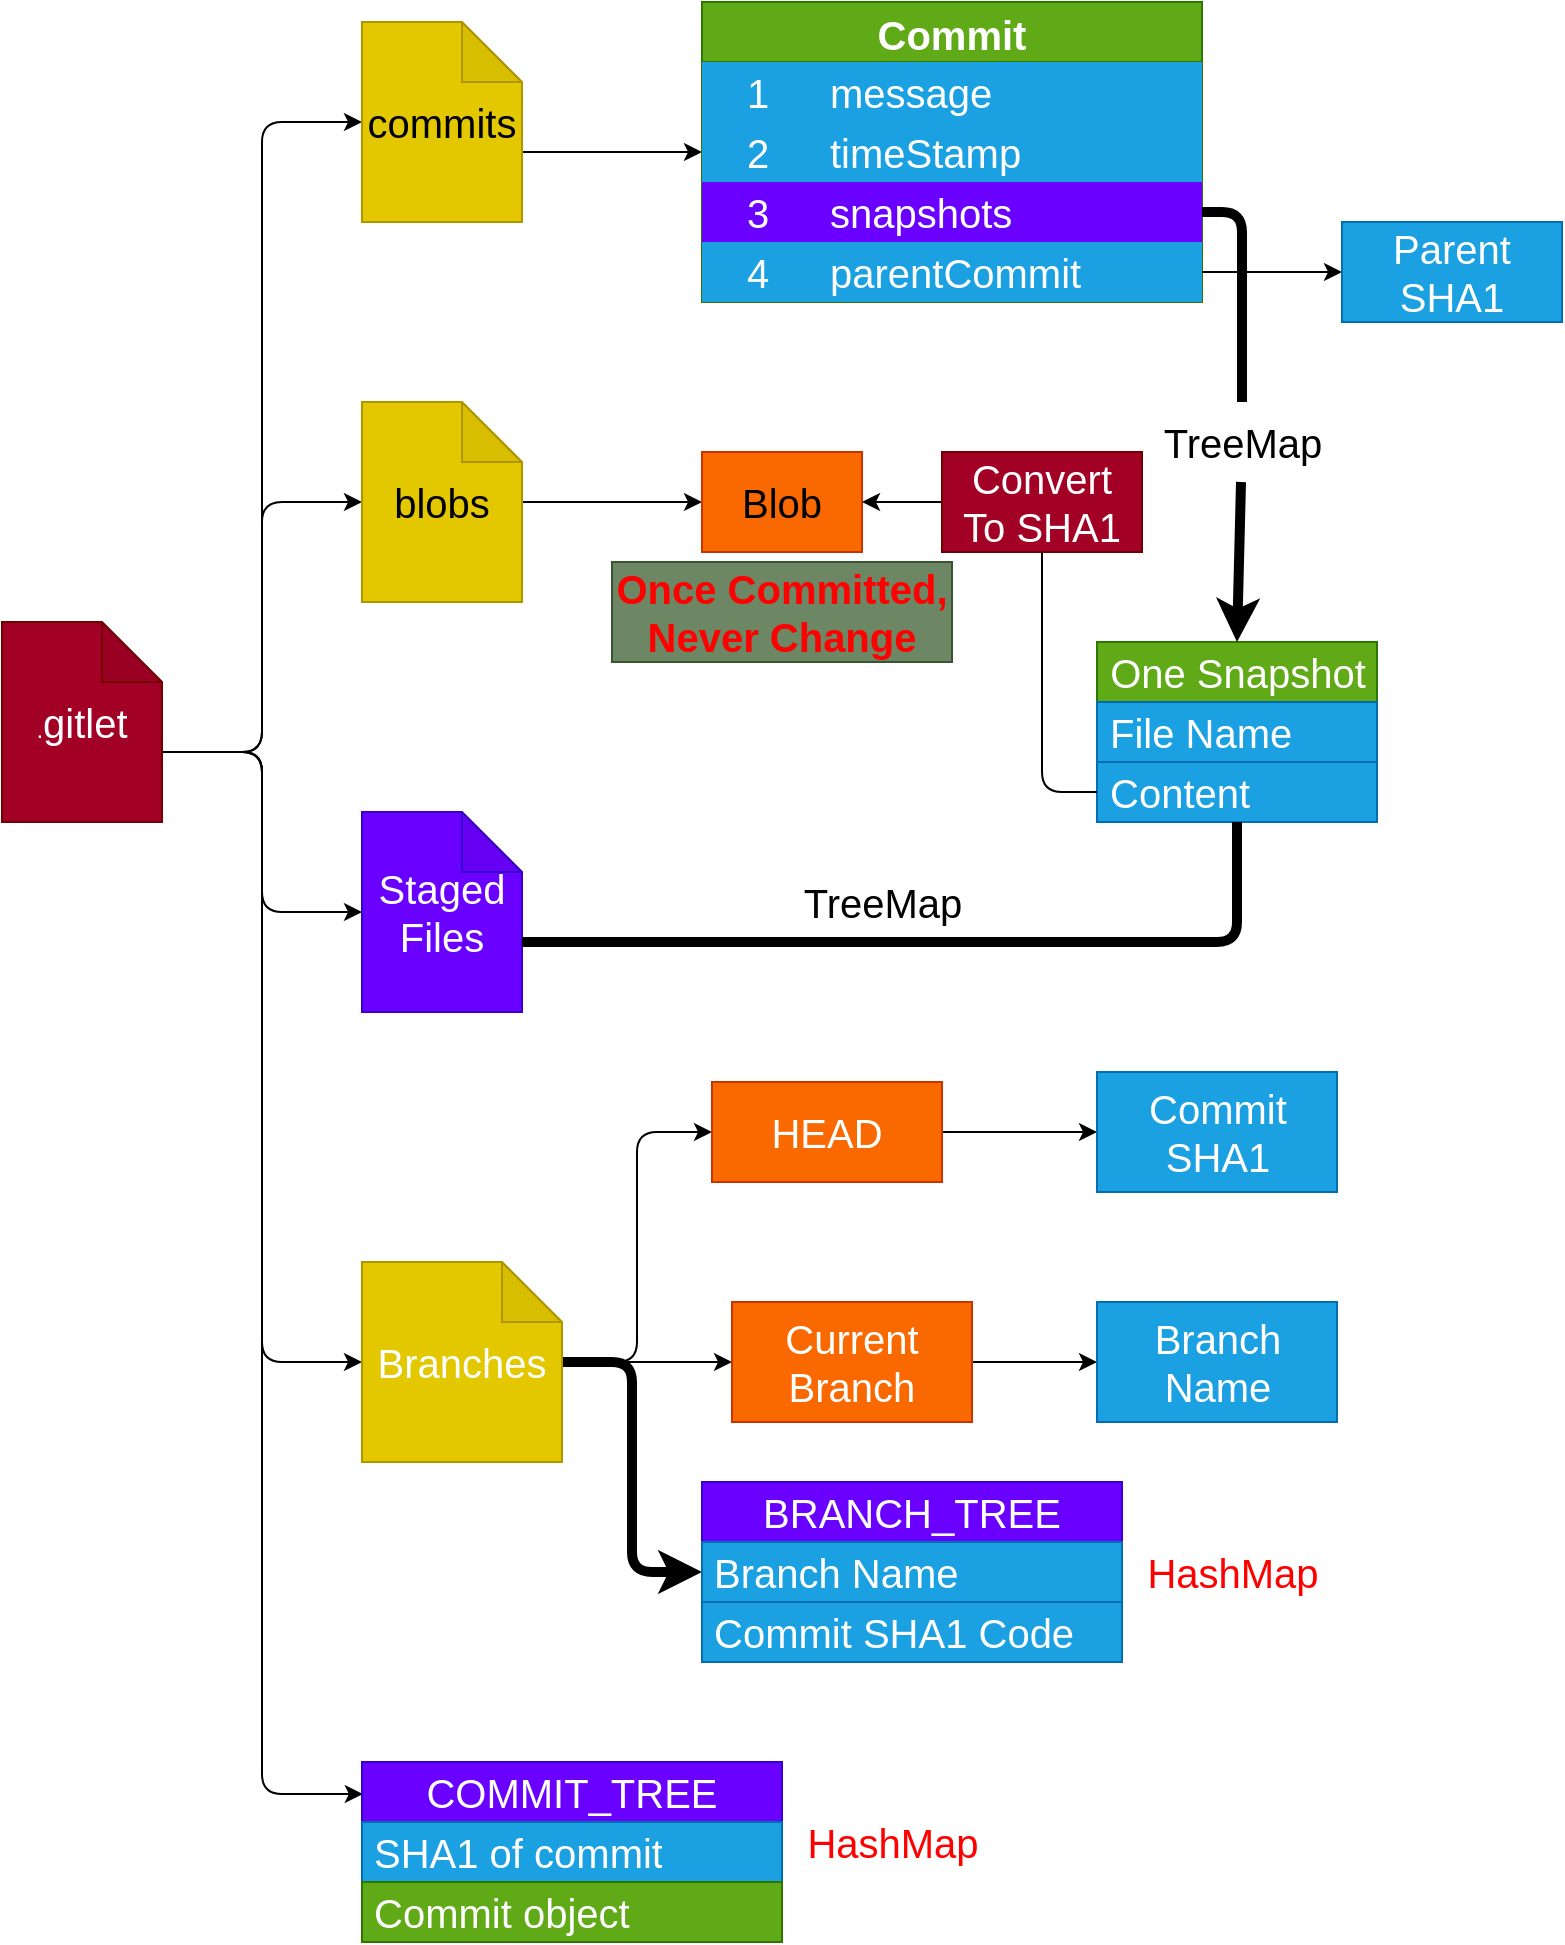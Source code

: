 <mxfile>
    <diagram id="1gqhEolKtNUnf-HgnBN6" name="Page-1">
        <mxGraphModel dx="780" dy="1671" grid="1" gridSize="1" guides="1" tooltips="1" connect="1" arrows="1" fold="1" page="1" pageScale="1" pageWidth="850" pageHeight="1100" background="#FFFFFF" math="0" shadow="0">
            <root>
                <mxCell id="0"/>
                <mxCell id="1" parent="0"/>
                <mxCell id="4" style="edgeStyle=elbowEdgeStyle;html=1;entryX=0;entryY=0.5;entryDx=0;entryDy=0;entryPerimeter=0;fontSize=20;exitX=0;exitY=0;exitDx=80;exitDy=65;exitPerimeter=0;" parent="1" source="2" target="3" edge="1">
                    <mxGeometry relative="1" as="geometry"/>
                </mxCell>
                <mxCell id="6" value="" style="edgeStyle=elbowEdgeStyle;html=1;fontSize=20;exitX=0;exitY=0;exitDx=80;exitDy=65;exitPerimeter=0;entryX=0;entryY=0.5;entryDx=0;entryDy=0;entryPerimeter=0;" parent="1" source="2" target="5" edge="1">
                    <mxGeometry relative="1" as="geometry"/>
                </mxCell>
                <mxCell id="91" style="edgeStyle=elbowEdgeStyle;html=1;exitX=0;exitY=0;exitDx=80;exitDy=65;exitPerimeter=0;fontSize=20;entryX=0;entryY=0.5;entryDx=0;entryDy=0;entryPerimeter=0;" parent="1" source="2" target="92" edge="1">
                    <mxGeometry relative="1" as="geometry">
                        <mxPoint x="200" y="600" as="targetPoint"/>
                    </mxGeometry>
                </mxCell>
                <mxCell id="93" style="edgeStyle=elbowEdgeStyle;html=1;exitX=0;exitY=0;exitDx=80;exitDy=65;exitPerimeter=0;fontSize=20;entryX=0;entryY=0.5;entryDx=0;entryDy=0;entryPerimeter=0;" parent="1" source="2" target="94" edge="1">
                    <mxGeometry relative="1" as="geometry">
                        <mxPoint x="180" y="492" as="targetPoint"/>
                    </mxGeometry>
                </mxCell>
                <mxCell id="2" value=".&lt;font style=&quot;font-size: 20px;&quot;&gt;gitlet&lt;/font&gt;" style="shape=note;whiteSpace=wrap;html=1;backgroundOutline=1;darkOpacity=0.05;fillColor=#a20025;fontColor=#ffffff;strokeColor=#6F0000;" parent="1" vertex="1">
                    <mxGeometry width="80" height="100" as="geometry"/>
                </mxCell>
                <mxCell id="87" style="html=1;exitX=0;exitY=0;exitDx=80;exitDy=65;exitPerimeter=0;entryX=0;entryY=0.5;entryDx=0;entryDy=0;fontSize=20;" parent="1" source="3" target="18" edge="1">
                    <mxGeometry relative="1" as="geometry"/>
                </mxCell>
                <mxCell id="3" value="commits" style="shape=note;whiteSpace=wrap;html=1;backgroundOutline=1;darkOpacity=0.05;fontSize=20;fillColor=#e3c800;fontColor=#000000;strokeColor=#B09500;" parent="1" vertex="1">
                    <mxGeometry x="180" y="-300" width="80" height="100" as="geometry"/>
                </mxCell>
                <mxCell id="85" value="" style="edgeStyle=none;html=1;fontSize=20;" parent="1" source="5" target="84" edge="1">
                    <mxGeometry relative="1" as="geometry"/>
                </mxCell>
                <mxCell id="5" value="&lt;font style=&quot;font-size: 20px;&quot;&gt;blobs&lt;/font&gt;" style="shape=note;whiteSpace=wrap;html=1;backgroundOutline=1;darkOpacity=0.05;fillColor=#e3c800;fontColor=#000000;strokeColor=#B09500;" parent="1" vertex="1">
                    <mxGeometry x="180" y="-110" width="80" height="100" as="geometry"/>
                </mxCell>
                <mxCell id="14" value="Commit" style="shape=table;startSize=30;container=1;collapsible=0;childLayout=tableLayout;fixedRows=1;rowLines=0;fontStyle=1;fontSize=20;fillColor=#60a917;fontColor=#ffffff;strokeColor=#2D7600;" parent="1" vertex="1">
                    <mxGeometry x="350" y="-310" width="250" height="150" as="geometry"/>
                </mxCell>
                <mxCell id="15" value="" style="shape=tableRow;horizontal=0;startSize=0;swimlaneHead=0;swimlaneBody=0;top=0;left=0;bottom=0;right=0;collapsible=0;dropTarget=0;fillColor=none;points=[[0,0.5],[1,0.5]];portConstraint=eastwest;fontSize=20;" parent="14" vertex="1">
                    <mxGeometry y="30" width="250" height="30" as="geometry"/>
                </mxCell>
                <mxCell id="16" value="1" style="shape=partialRectangle;html=1;whiteSpace=wrap;connectable=0;fillColor=#1ba1e2;top=0;left=0;bottom=0;right=0;overflow=hidden;pointerEvents=1;fontSize=20;fontColor=#ffffff;strokeColor=#006EAF;" parent="15" vertex="1">
                    <mxGeometry width="56" height="30" as="geometry">
                        <mxRectangle width="56" height="30" as="alternateBounds"/>
                    </mxGeometry>
                </mxCell>
                <mxCell id="17" value="message" style="shape=partialRectangle;html=1;whiteSpace=wrap;connectable=0;fillColor=#1ba1e2;top=0;left=0;bottom=0;right=0;align=left;spacingLeft=6;overflow=hidden;fontSize=20;fontColor=#ffffff;strokeColor=#006EAF;" parent="15" vertex="1">
                    <mxGeometry x="56" width="194" height="30" as="geometry">
                        <mxRectangle width="194" height="30" as="alternateBounds"/>
                    </mxGeometry>
                </mxCell>
                <mxCell id="18" value="" style="shape=tableRow;horizontal=0;startSize=0;swimlaneHead=0;swimlaneBody=0;top=0;left=0;bottom=0;right=0;collapsible=0;dropTarget=0;fillColor=none;points=[[0,0.5],[1,0.5]];portConstraint=eastwest;fontSize=20;" parent="14" vertex="1">
                    <mxGeometry y="60" width="250" height="30" as="geometry"/>
                </mxCell>
                <mxCell id="19" value="2" style="shape=partialRectangle;html=1;whiteSpace=wrap;connectable=0;fillColor=#1ba1e2;top=0;left=0;bottom=0;right=0;overflow=hidden;fontSize=20;fontColor=#ffffff;strokeColor=#006EAF;" parent="18" vertex="1">
                    <mxGeometry width="56" height="30" as="geometry">
                        <mxRectangle width="56" height="30" as="alternateBounds"/>
                    </mxGeometry>
                </mxCell>
                <mxCell id="20" value="timeStamp" style="shape=partialRectangle;html=1;whiteSpace=wrap;connectable=0;fillColor=#1ba1e2;top=0;left=0;bottom=0;right=0;align=left;spacingLeft=6;overflow=hidden;fontSize=20;fontColor=#ffffff;strokeColor=#006EAF;" parent="18" vertex="1">
                    <mxGeometry x="56" width="194" height="30" as="geometry">
                        <mxRectangle width="194" height="30" as="alternateBounds"/>
                    </mxGeometry>
                </mxCell>
                <mxCell id="21" value="" style="shape=tableRow;horizontal=0;startSize=0;swimlaneHead=0;swimlaneBody=0;top=0;left=0;bottom=0;right=0;collapsible=0;dropTarget=0;fillColor=none;points=[[0,0.5],[1,0.5]];portConstraint=eastwest;fontSize=20;" parent="14" vertex="1">
                    <mxGeometry y="90" width="250" height="30" as="geometry"/>
                </mxCell>
                <mxCell id="22" value="3" style="shape=partialRectangle;html=1;whiteSpace=wrap;connectable=0;fillColor=#6a00ff;top=0;left=0;bottom=0;right=0;overflow=hidden;fontSize=20;fontColor=#ffffff;strokeColor=#3700CC;" parent="21" vertex="1">
                    <mxGeometry width="56" height="30" as="geometry">
                        <mxRectangle width="56" height="30" as="alternateBounds"/>
                    </mxGeometry>
                </mxCell>
                <mxCell id="23" value="snapshots" style="shape=partialRectangle;html=1;whiteSpace=wrap;connectable=0;fillColor=#6a00ff;top=0;left=0;bottom=0;right=0;align=left;spacingLeft=6;overflow=hidden;fontSize=20;fontColor=#ffffff;strokeColor=#3700CC;" parent="21" vertex="1">
                    <mxGeometry x="56" width="194" height="30" as="geometry">
                        <mxRectangle width="194" height="30" as="alternateBounds"/>
                    </mxGeometry>
                </mxCell>
                <mxCell id="54" style="shape=tableRow;horizontal=0;startSize=0;swimlaneHead=0;swimlaneBody=0;top=0;left=0;bottom=0;right=0;collapsible=0;dropTarget=0;fillColor=none;points=[[0,0.5],[1,0.5]];portConstraint=eastwest;fontSize=20;" parent="14" vertex="1">
                    <mxGeometry y="120" width="250" height="30" as="geometry"/>
                </mxCell>
                <mxCell id="55" value="4" style="shape=partialRectangle;html=1;whiteSpace=wrap;connectable=0;fillColor=#1ba1e2;top=0;left=0;bottom=0;right=0;overflow=hidden;fontSize=20;fontColor=#ffffff;strokeColor=#006EAF;" parent="54" vertex="1">
                    <mxGeometry width="56" height="30" as="geometry">
                        <mxRectangle width="56" height="30" as="alternateBounds"/>
                    </mxGeometry>
                </mxCell>
                <mxCell id="56" value="parentCommit" style="shape=partialRectangle;html=1;whiteSpace=wrap;connectable=0;fillColor=#1ba1e2;top=0;left=0;bottom=0;right=0;align=left;spacingLeft=6;overflow=hidden;fontSize=20;fontColor=#ffffff;strokeColor=#006EAF;" parent="54" vertex="1">
                    <mxGeometry x="56" width="194" height="30" as="geometry">
                        <mxRectangle width="194" height="30" as="alternateBounds"/>
                    </mxGeometry>
                </mxCell>
                <mxCell id="61" style="edgeStyle=none;html=1;exitX=1;exitY=0.5;exitDx=0;exitDy=0;fontSize=20;entryX=0;entryY=0.5;entryDx=0;entryDy=0;" parent="1" source="54" target="62" edge="1">
                    <mxGeometry relative="1" as="geometry">
                        <mxPoint x="690" y="185" as="targetPoint"/>
                    </mxGeometry>
                </mxCell>
                <mxCell id="62" value="Parent&lt;br&gt;SHA1" style="rounded=0;whiteSpace=wrap;html=1;fontSize=20;fillColor=#1ba1e2;fontColor=#ffffff;strokeColor=#006EAF;" parent="1" vertex="1">
                    <mxGeometry x="670" y="-200" width="110" height="50" as="geometry"/>
                </mxCell>
                <mxCell id="63" value="One Snapshot" style="swimlane;fontStyle=0;childLayout=stackLayout;horizontal=1;startSize=30;horizontalStack=0;resizeParent=1;resizeParentMax=0;resizeLast=0;collapsible=1;marginBottom=0;whiteSpace=wrap;html=1;fontSize=20;fillColor=#60a917;fontColor=#ffffff;strokeColor=#2D7600;" parent="1" vertex="1">
                    <mxGeometry x="547.5" y="10" width="140" height="90" as="geometry">
                        <mxRectangle x="570" y="100" width="130" height="40" as="alternateBounds"/>
                    </mxGeometry>
                </mxCell>
                <mxCell id="64" value="File Name" style="text;strokeColor=#006EAF;fillColor=#1ba1e2;align=left;verticalAlign=middle;spacingLeft=4;spacingRight=4;overflow=hidden;points=[[0,0.5],[1,0.5]];portConstraint=eastwest;rotatable=0;whiteSpace=wrap;html=1;fontSize=20;fontColor=#ffffff;" parent="63" vertex="1">
                    <mxGeometry y="30" width="140" height="30" as="geometry"/>
                </mxCell>
                <mxCell id="65" value="Content" style="text;strokeColor=#006EAF;fillColor=#1ba1e2;align=left;verticalAlign=middle;spacingLeft=4;spacingRight=4;overflow=hidden;points=[[0,0.5],[1,0.5]];portConstraint=eastwest;rotatable=0;whiteSpace=wrap;html=1;fontSize=20;fontColor=#ffffff;" parent="63" vertex="1">
                    <mxGeometry y="60" width="140" height="30" as="geometry"/>
                </mxCell>
                <mxCell id="59" style="html=1;fontSize=20;entryX=0.5;entryY=0;entryDx=0;entryDy=0;strokeWidth=5;startArrow=none;" parent="1" source="125" target="63" edge="1">
                    <mxGeometry relative="1" as="geometry">
                        <mxPoint x="810" y="155" as="targetPoint"/>
                    </mxGeometry>
                </mxCell>
                <mxCell id="84" value="&lt;font style=&quot;font-size: 20px;&quot;&gt;Blob&lt;/font&gt;" style="whiteSpace=wrap;html=1;fillColor=#fa6800;fontColor=#000000;strokeColor=#C73500;" parent="1" vertex="1">
                    <mxGeometry x="350" y="-85" width="80" height="50" as="geometry"/>
                </mxCell>
                <mxCell id="86" style="html=1;exitX=0;exitY=0.5;exitDx=0;exitDy=0;entryX=1;entryY=0.5;entryDx=0;entryDy=0;fontSize=20;startArrow=none;" parent="1" source="145" target="84" edge="1">
                    <mxGeometry relative="1" as="geometry"/>
                </mxCell>
                <mxCell id="104" value="" style="edgeStyle=orthogonalEdgeStyle;html=1;entryX=0;entryY=0.5;entryDx=0;entryDy=0;" parent="1" source="92" target="103" edge="1">
                    <mxGeometry relative="1" as="geometry"/>
                </mxCell>
                <mxCell id="106" value="" style="edgeStyle=orthogonalEdgeStyle;html=1;entryX=0;entryY=0.5;entryDx=0;entryDy=0;strokeWidth=5;" parent="1" source="92" target="122" edge="1">
                    <mxGeometry relative="1" as="geometry">
                        <mxPoint x="350" y="400" as="targetPoint"/>
                    </mxGeometry>
                </mxCell>
                <mxCell id="128" value="" style="edgeStyle=none;html=1;fontSize=20;" edge="1" parent="1" source="92" target="127">
                    <mxGeometry relative="1" as="geometry"/>
                </mxCell>
                <mxCell id="92" value="Branches" style="shape=note;whiteSpace=wrap;html=1;backgroundOutline=1;darkOpacity=0.05;fontSize=20;fillColor=#e3c800;fontColor=#FFFFFF;strokeColor=#B09500;" parent="1" vertex="1">
                    <mxGeometry x="180" y="320" width="100" height="100" as="geometry"/>
                </mxCell>
                <mxCell id="94" value="Staged&lt;br&gt;Files" style="shape=note;whiteSpace=wrap;html=1;backgroundOutline=1;darkOpacity=0.05;fontSize=20;fillColor=#6a00ff;fontColor=#ffffff;strokeColor=#3700CC;" parent="1" vertex="1">
                    <mxGeometry x="180" y="95" width="80" height="100" as="geometry"/>
                </mxCell>
                <mxCell id="98" value="Once Committed, Never Change" style="text;html=1;strokeColor=#3A5431;fillColor=#6d8764;align=center;verticalAlign=middle;whiteSpace=wrap;rounded=0;fontSize=20;fontColor=#FF0000;fontStyle=1" parent="1" vertex="1">
                    <mxGeometry x="305" y="-30" width="170" height="50" as="geometry"/>
                </mxCell>
                <mxCell id="134" value="" style="edgeStyle=elbowEdgeStyle;html=1;fontSize=20;" edge="1" parent="1" source="103" target="133">
                    <mxGeometry relative="1" as="geometry"/>
                </mxCell>
                <mxCell id="103" value="HEAD" style="whiteSpace=wrap;html=1;fontSize=20;fillColor=#fa6800;strokeColor=#C73500;fontColor=#FFFFFF;" parent="1" vertex="1">
                    <mxGeometry x="355" y="230" width="115" height="50" as="geometry"/>
                </mxCell>
                <mxCell id="122" value="BRANCH_TREE" style="swimlane;fontStyle=0;childLayout=stackLayout;horizontal=1;startSize=30;horizontalStack=0;resizeParent=1;resizeParentMax=0;resizeLast=0;collapsible=1;marginBottom=0;whiteSpace=wrap;html=1;fontSize=20;fillColor=#6a00ff;fontColor=#ffffff;strokeColor=#3700CC;" parent="1" vertex="1">
                    <mxGeometry x="350" y="430" width="210" height="90" as="geometry">
                        <mxRectangle x="570" y="100" width="130" height="40" as="alternateBounds"/>
                    </mxGeometry>
                </mxCell>
                <mxCell id="123" value="Branch Name" style="text;strokeColor=#006EAF;fillColor=#1ba1e2;align=left;verticalAlign=middle;spacingLeft=4;spacingRight=4;overflow=hidden;points=[[0,0.5],[1,0.5]];portConstraint=eastwest;rotatable=0;whiteSpace=wrap;html=1;fontSize=20;fontColor=#ffffff;" parent="122" vertex="1">
                    <mxGeometry y="30" width="210" height="30" as="geometry"/>
                </mxCell>
                <mxCell id="124" value="Commit SHA1 Code" style="text;strokeColor=#006EAF;fillColor=#1ba1e2;align=left;verticalAlign=middle;spacingLeft=4;spacingRight=4;overflow=hidden;points=[[0,0.5],[1,0.5]];portConstraint=eastwest;rotatable=0;whiteSpace=wrap;html=1;fontSize=20;fontColor=#ffffff;" parent="122" vertex="1">
                    <mxGeometry y="60" width="210" height="30" as="geometry"/>
                </mxCell>
                <mxCell id="126" value="" style="edgeStyle=orthogonalEdgeStyle;html=1;exitX=1;exitY=0.5;exitDx=0;exitDy=0;fontSize=20;entryX=0.5;entryY=0;entryDx=0;entryDy=0;strokeWidth=5;endArrow=none;" edge="1" parent="1" source="21" target="125">
                    <mxGeometry relative="1" as="geometry">
                        <mxPoint x="630" y="30" as="targetPoint"/>
                        <mxPoint x="600" y="-205" as="sourcePoint"/>
                    </mxGeometry>
                </mxCell>
                <mxCell id="125" value="&lt;font style=&quot;font-size: 20px;&quot;&gt;TreeMap&lt;/font&gt;" style="text;html=1;align=center;verticalAlign=middle;resizable=0;points=[];autosize=1;strokeColor=none;fillColor=none;" vertex="1" parent="1">
                    <mxGeometry x="570" y="-110" width="100" height="40" as="geometry"/>
                </mxCell>
                <mxCell id="137" value="" style="edgeStyle=orthogonalEdgeStyle;html=1;fontSize=20;" edge="1" parent="1" source="127" target="136">
                    <mxGeometry relative="1" as="geometry"/>
                </mxCell>
                <mxCell id="127" value="Current&lt;br&gt;Branch" style="whiteSpace=wrap;html=1;fontSize=20;fillColor=#fa6800;strokeColor=#C73500;fontColor=#FFFFFF;" vertex="1" parent="1">
                    <mxGeometry x="365" y="340" width="120" height="60" as="geometry"/>
                </mxCell>
                <mxCell id="132" value="" style="html=1;exitX=0;exitY=0;exitDx=80;exitDy=65;exitPerimeter=0;strokeWidth=5;startArrow=none;endArrow=none;edgeStyle=orthogonalEdgeStyle;entryX=0.5;entryY=1;entryDx=0;entryDy=0;" edge="1" parent="1" source="94" target="63">
                    <mxGeometry relative="1" as="geometry">
                        <mxPoint x="260" y="160" as="sourcePoint"/>
                        <mxPoint x="360" y="140" as="targetPoint"/>
                    </mxGeometry>
                </mxCell>
                <mxCell id="133" value="Commit SHA1" style="whiteSpace=wrap;html=1;fontSize=20;fillColor=#1ba1e2;strokeColor=#006EAF;fontColor=#ffffff;" vertex="1" parent="1">
                    <mxGeometry x="547.5" y="225" width="120" height="60" as="geometry"/>
                </mxCell>
                <mxCell id="136" value="Branch&lt;br&gt;Name" style="whiteSpace=wrap;html=1;fontSize=20;fillColor=#1ba1e2;strokeColor=#006EAF;fontColor=#ffffff;" vertex="1" parent="1">
                    <mxGeometry x="547.5" y="340" width="120" height="60" as="geometry"/>
                </mxCell>
                <mxCell id="138" value="TreeMap" style="text;html=1;align=center;verticalAlign=middle;resizable=0;points=[];autosize=1;strokeColor=none;fillColor=none;fontSize=20;" vertex="1" parent="1">
                    <mxGeometry x="390" y="120" width="100" height="40" as="geometry"/>
                </mxCell>
                <mxCell id="146" value="" style="html=1;entryX=0.5;entryY=1;entryDx=0;entryDy=0;fontSize=20;endArrow=none;exitX=0;exitY=0.5;exitDx=0;exitDy=0;edgeStyle=orthogonalEdgeStyle;" edge="1" parent="1" source="65" target="145">
                    <mxGeometry relative="1" as="geometry">
                        <mxPoint x="547.5" y="85" as="sourcePoint"/>
                        <mxPoint x="430" y="-60" as="targetPoint"/>
                    </mxGeometry>
                </mxCell>
                <mxCell id="145" value="Convert&lt;br&gt;To SHA1" style="whiteSpace=wrap;html=1;fontSize=20;fillColor=#a20025;fontColor=#ffffff;strokeColor=#6F0000;" vertex="1" parent="1">
                    <mxGeometry x="470" y="-85" width="100" height="50" as="geometry"/>
                </mxCell>
                <mxCell id="147" value="HashMap" style="text;html=1;align=center;verticalAlign=middle;resizable=0;points=[];autosize=1;fontSize=20;fontColor=#FF0000;" vertex="1" parent="1">
                    <mxGeometry x="560" y="455" width="110" height="40" as="geometry"/>
                </mxCell>
                <mxCell id="150" style="edgeStyle=elbowEdgeStyle;html=1;exitX=0;exitY=0;exitDx=80;exitDy=65;exitPerimeter=0;entryX=0.002;entryY=0.178;entryDx=0;entryDy=0;entryPerimeter=0;fontSize=20;fontColor=#FFFFFF;" edge="1" parent="1" source="2" target="157">
                    <mxGeometry relative="1" as="geometry">
                        <mxPoint x="180" y="615" as="targetPoint"/>
                    </mxGeometry>
                </mxCell>
                <mxCell id="157" value="COMMIT_TREE" style="swimlane;fontStyle=0;childLayout=stackLayout;horizontal=1;startSize=30;horizontalStack=0;resizeParent=1;resizeParentMax=0;resizeLast=0;collapsible=1;marginBottom=0;whiteSpace=wrap;html=1;fontSize=20;fillColor=#6a00ff;fontColor=#ffffff;strokeColor=#3700CC;" vertex="1" parent="1">
                    <mxGeometry x="180" y="570" width="210" height="90" as="geometry">
                        <mxRectangle x="570" y="100" width="130" height="40" as="alternateBounds"/>
                    </mxGeometry>
                </mxCell>
                <mxCell id="158" value="SHA1 of commit" style="text;strokeColor=#006EAF;fillColor=#1ba1e2;align=left;verticalAlign=middle;spacingLeft=4;spacingRight=4;overflow=hidden;points=[[0,0.5],[1,0.5]];portConstraint=eastwest;rotatable=0;whiteSpace=wrap;html=1;fontSize=20;fontColor=#ffffff;" vertex="1" parent="157">
                    <mxGeometry y="30" width="210" height="30" as="geometry"/>
                </mxCell>
                <mxCell id="159" value="Commit object" style="text;strokeColor=#2D7600;fillColor=#60a917;align=left;verticalAlign=middle;spacingLeft=4;spacingRight=4;overflow=hidden;points=[[0,0.5],[1,0.5]];portConstraint=eastwest;rotatable=0;whiteSpace=wrap;html=1;fontSize=20;fontColor=#ffffff;" vertex="1" parent="157">
                    <mxGeometry y="60" width="210" height="30" as="geometry"/>
                </mxCell>
                <mxCell id="163" value="HashMap" style="text;html=1;align=center;verticalAlign=middle;resizable=0;points=[];autosize=1;fontSize=20;fontColor=#FF0000;" vertex="1" parent="1">
                    <mxGeometry x="390" y="590" width="110" height="40" as="geometry"/>
                </mxCell>
            </root>
        </mxGraphModel>
    </diagram>
</mxfile>